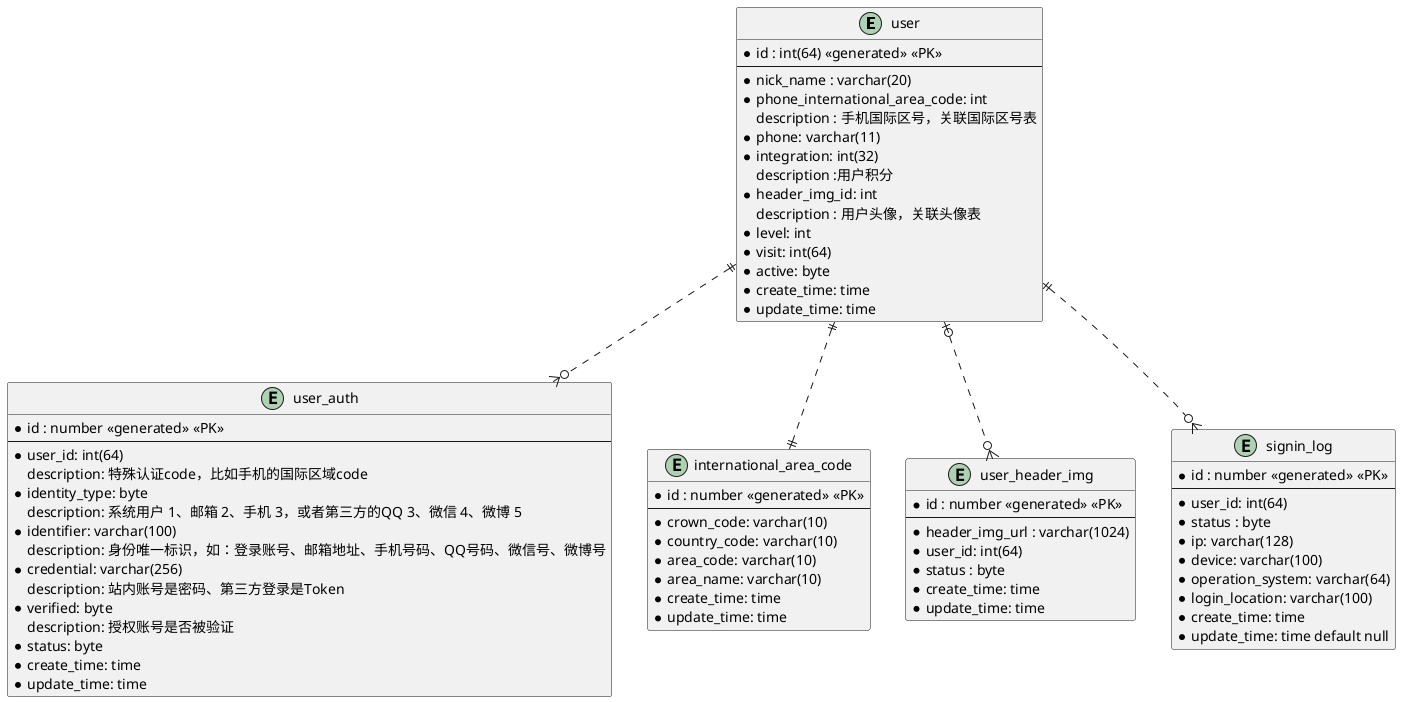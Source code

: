 @startuml

entity "user" as user {
  *id : int(64) <<generated>> <<PK>>
  --
  *nick_name : varchar(20)
  *phone_international_area_code: int
  description : 手机国际区号，关联国际区号表
  *phone: varchar(11)
  *integration: int(32)
  description :用户积分
  *header_img_id: int
   description : 用户头像，关联头像表
  *level: int
  *visit: int(64)
  *active: byte
  *create_time: time
  *update_time: time
}

entity "user_auth" as user_auth{
   *id : number <<generated>> <<PK>>
   --
   *user_id: int(64)
   description: 特殊认证code，比如手机的国际区域code
   *identity_type: byte
   description: 系统用户 1、邮箱 2、手机 3，或者第三方的QQ 3、微信 4、微博 5
   *identifier: varchar(100)
   description: 身份唯一标识，如：登录账号、邮箱地址、手机号码、QQ号码、微信号、微博号
   *credential: varchar(256)
   description: 站内账号是密码、第三方登录是Token
   *verified: byte
   description: 授权账号是否被验证
   *status: byte
   *create_time: time
   *update_time: time
}

entity "international_area_code" as area_code {
  *id : number <<generated>> <<PK>>
  --
  *crown_code: varchar(10)
  *country_code: varchar(10)
  *area_code: varchar(10)
  *area_name: varchar(10)
  *create_time: time
  *update_time: time
}

entity "user_header_img" as header_img {
  *id : number <<generated>> <<PK>>
  --
  *header_img_url : varchar(1024)
  *user_id: int(64)
  *status : byte
  *create_time: time
  *update_time: time
}

entity "signin_log" as signin_log{
  *id : number <<generated>> <<PK>>
  --
  *user_id: int(64)
  *status : byte
  *ip: varchar(128)
  *device: varchar(100)
  *operation_system: varchar(64)
  *login_location: varchar(100)
  *create_time: time
  *update_time: time default null
}

user ||..o{ user_auth
user ||..|| area_code
user |o..o{ header_img
user ||..o{ signin_log
@enduml